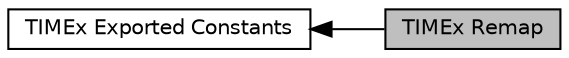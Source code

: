 digraph "TIMEx Remap"
{
  edge [fontname="Helvetica",fontsize="10",labelfontname="Helvetica",labelfontsize="10"];
  node [fontname="Helvetica",fontsize="10",shape=record];
  rankdir=LR;
  Node0 [label="TIMEx Remap",height=0.2,width=0.4,color="black", fillcolor="grey75", style="filled", fontcolor="black"];
  Node1 [label="TIMEx Exported Constants",height=0.2,width=0.4,color="black", fillcolor="white", style="filled",URL="$group___t_i_m_ex___exported___constants.html"];
  Node1->Node0 [shape=plaintext, dir="back", style="solid"];
}

